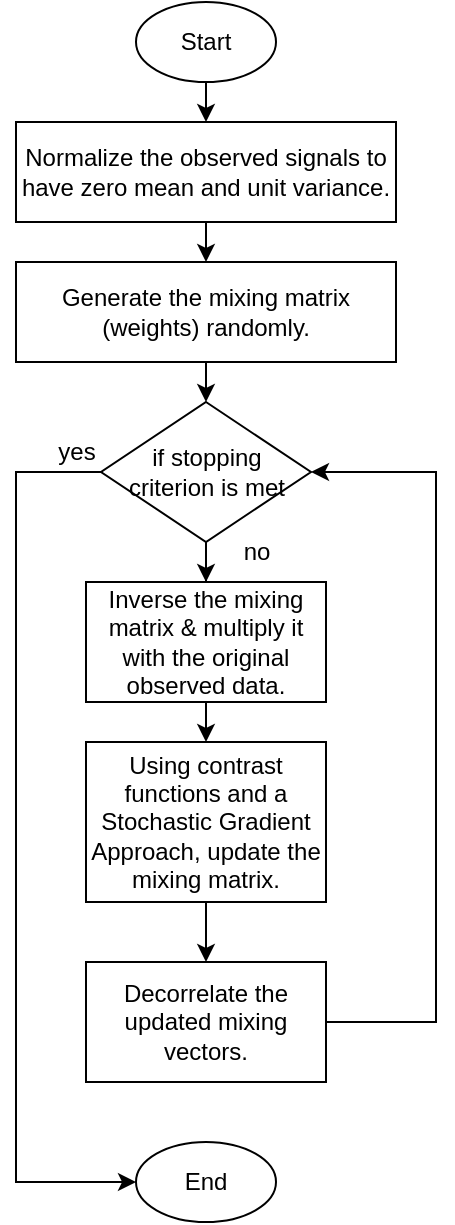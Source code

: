 <mxfile version="21.7.0" type="github">
  <diagram name="ica" id="jJCeSG0IoPa3USaC70qB">
    <mxGraphModel dx="598" dy="443" grid="1" gridSize="10" guides="1" tooltips="1" connect="1" arrows="1" fold="1" page="1" pageScale="1" pageWidth="850" pageHeight="1100" math="0" shadow="0">
      <root>
        <mxCell id="0" />
        <mxCell id="1" parent="0" />
        <mxCell id="HDwddfs8iBz0bnu71akz-6" style="edgeStyle=orthogonalEdgeStyle;rounded=0;orthogonalLoop=1;jettySize=auto;html=1;exitX=0.5;exitY=1;exitDx=0;exitDy=0;entryX=0.5;entryY=0;entryDx=0;entryDy=0;" edge="1" parent="1" source="HDwddfs8iBz0bnu71akz-1" target="HDwddfs8iBz0bnu71akz-3">
          <mxGeometry relative="1" as="geometry" />
        </mxCell>
        <mxCell id="HDwddfs8iBz0bnu71akz-1" value="Start" style="ellipse;whiteSpace=wrap;html=1;" vertex="1" parent="1">
          <mxGeometry x="140" y="10" width="70" height="40" as="geometry" />
        </mxCell>
        <mxCell id="HDwddfs8iBz0bnu71akz-7" style="edgeStyle=orthogonalEdgeStyle;rounded=0;orthogonalLoop=1;jettySize=auto;html=1;exitX=0.5;exitY=1;exitDx=0;exitDy=0;entryX=0.5;entryY=0;entryDx=0;entryDy=0;" edge="1" parent="1" source="HDwddfs8iBz0bnu71akz-3" target="HDwddfs8iBz0bnu71akz-5">
          <mxGeometry relative="1" as="geometry" />
        </mxCell>
        <mxCell id="HDwddfs8iBz0bnu71akz-3" value="Normalize the observed signals to have zero mean and unit variance. " style="rounded=0;whiteSpace=wrap;html=1;" vertex="1" parent="1">
          <mxGeometry x="80" y="70" width="190" height="50" as="geometry" />
        </mxCell>
        <mxCell id="HDwddfs8iBz0bnu71akz-9" style="edgeStyle=orthogonalEdgeStyle;rounded=0;orthogonalLoop=1;jettySize=auto;html=1;exitX=0.5;exitY=1;exitDx=0;exitDy=0;entryX=0.5;entryY=0;entryDx=0;entryDy=0;" edge="1" parent="1" source="HDwddfs8iBz0bnu71akz-5" target="HDwddfs8iBz0bnu71akz-8">
          <mxGeometry relative="1" as="geometry" />
        </mxCell>
        <mxCell id="HDwddfs8iBz0bnu71akz-5" value="Generate the mixing matrix (weights) randomly." style="rounded=0;whiteSpace=wrap;html=1;" vertex="1" parent="1">
          <mxGeometry x="80" y="140" width="190" height="50" as="geometry" />
        </mxCell>
        <mxCell id="HDwddfs8iBz0bnu71akz-11" style="edgeStyle=orthogonalEdgeStyle;rounded=0;orthogonalLoop=1;jettySize=auto;html=1;entryX=0.5;entryY=0;entryDx=0;entryDy=0;" edge="1" parent="1" source="HDwddfs8iBz0bnu71akz-8" target="HDwddfs8iBz0bnu71akz-10">
          <mxGeometry relative="1" as="geometry" />
        </mxCell>
        <mxCell id="HDwddfs8iBz0bnu71akz-21" style="edgeStyle=orthogonalEdgeStyle;rounded=0;orthogonalLoop=1;jettySize=auto;html=1;exitX=0;exitY=0.5;exitDx=0;exitDy=0;entryX=0;entryY=0.5;entryDx=0;entryDy=0;" edge="1" parent="1" source="HDwddfs8iBz0bnu71akz-8" target="HDwddfs8iBz0bnu71akz-20">
          <mxGeometry relative="1" as="geometry">
            <Array as="points">
              <mxPoint x="80" y="245" />
              <mxPoint x="80" y="600" />
            </Array>
          </mxGeometry>
        </mxCell>
        <mxCell id="HDwddfs8iBz0bnu71akz-8" value="if stopping&lt;br&gt;criterion is met" style="rhombus;whiteSpace=wrap;html=1;" vertex="1" parent="1">
          <mxGeometry x="122.5" y="210" width="105" height="70" as="geometry" />
        </mxCell>
        <mxCell id="HDwddfs8iBz0bnu71akz-14" style="edgeStyle=orthogonalEdgeStyle;rounded=0;orthogonalLoop=1;jettySize=auto;html=1;exitX=0.5;exitY=1;exitDx=0;exitDy=0;entryX=0.5;entryY=0;entryDx=0;entryDy=0;" edge="1" parent="1" source="HDwddfs8iBz0bnu71akz-10" target="HDwddfs8iBz0bnu71akz-13">
          <mxGeometry relative="1" as="geometry" />
        </mxCell>
        <mxCell id="HDwddfs8iBz0bnu71akz-10" value="Inverse the mixing matrix &amp;amp; multiply it with the original observed data." style="rounded=0;whiteSpace=wrap;html=1;" vertex="1" parent="1">
          <mxGeometry x="115" y="300" width="120" height="60" as="geometry" />
        </mxCell>
        <mxCell id="HDwddfs8iBz0bnu71akz-12" value="no" style="text;html=1;align=center;verticalAlign=middle;resizable=0;points=[];autosize=1;strokeColor=none;fillColor=none;" vertex="1" parent="1">
          <mxGeometry x="180" y="270" width="40" height="30" as="geometry" />
        </mxCell>
        <mxCell id="HDwddfs8iBz0bnu71akz-17" style="edgeStyle=orthogonalEdgeStyle;rounded=0;orthogonalLoop=1;jettySize=auto;html=1;exitX=0.5;exitY=1;exitDx=0;exitDy=0;entryX=0.5;entryY=0;entryDx=0;entryDy=0;" edge="1" parent="1" source="HDwddfs8iBz0bnu71akz-13" target="HDwddfs8iBz0bnu71akz-16">
          <mxGeometry relative="1" as="geometry" />
        </mxCell>
        <mxCell id="HDwddfs8iBz0bnu71akz-13" value="Using contrast functions and a Stochastic Gradient Approach, update the mixing matrix." style="rounded=0;whiteSpace=wrap;html=1;" vertex="1" parent="1">
          <mxGeometry x="115" y="380" width="120" height="80" as="geometry" />
        </mxCell>
        <mxCell id="HDwddfs8iBz0bnu71akz-18" style="edgeStyle=orthogonalEdgeStyle;rounded=0;orthogonalLoop=1;jettySize=auto;html=1;exitX=1;exitY=0.5;exitDx=0;exitDy=0;entryX=1;entryY=0.5;entryDx=0;entryDy=0;" edge="1" parent="1" source="HDwddfs8iBz0bnu71akz-16" target="HDwddfs8iBz0bnu71akz-8">
          <mxGeometry relative="1" as="geometry">
            <Array as="points">
              <mxPoint x="290" y="520" />
              <mxPoint x="290" y="245" />
            </Array>
          </mxGeometry>
        </mxCell>
        <mxCell id="HDwddfs8iBz0bnu71akz-16" value="Decorrelate the updated mixing vectors." style="rounded=0;whiteSpace=wrap;html=1;" vertex="1" parent="1">
          <mxGeometry x="115" y="490" width="120" height="60" as="geometry" />
        </mxCell>
        <mxCell id="HDwddfs8iBz0bnu71akz-19" value="yes" style="text;html=1;align=center;verticalAlign=middle;resizable=0;points=[];autosize=1;strokeColor=none;fillColor=none;" vertex="1" parent="1">
          <mxGeometry x="90" y="220" width="40" height="30" as="geometry" />
        </mxCell>
        <mxCell id="HDwddfs8iBz0bnu71akz-20" value="End" style="ellipse;whiteSpace=wrap;html=1;" vertex="1" parent="1">
          <mxGeometry x="140" y="580" width="70" height="40" as="geometry" />
        </mxCell>
      </root>
    </mxGraphModel>
  </diagram>
</mxfile>
